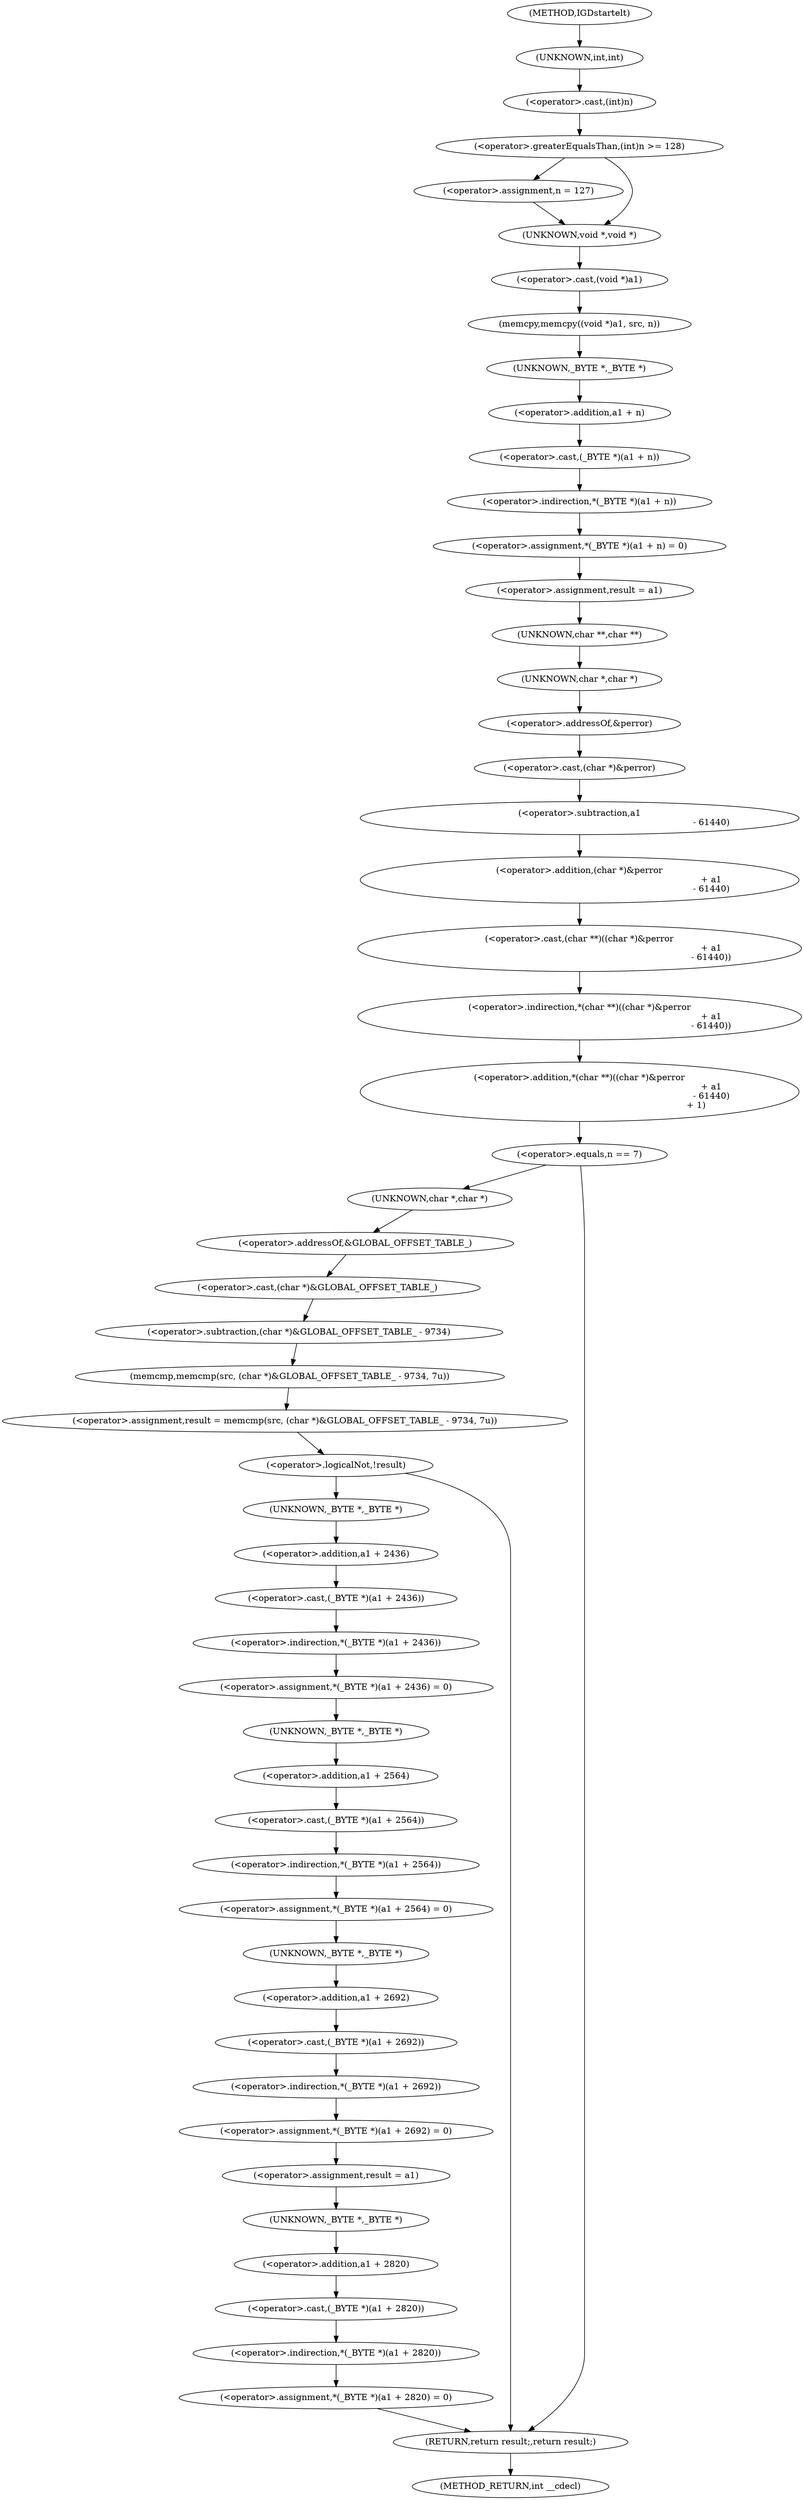 digraph IGDstartelt {  
"1000109" [label = "(<operator>.greaterEqualsThan,(int)n >= 128)" ]
"1000110" [label = "(<operator>.cast,(int)n)" ]
"1000111" [label = "(UNKNOWN,int,int)" ]
"1000114" [label = "(<operator>.assignment,n = 127)" ]
"1000117" [label = "(memcpy,memcpy((void *)a1, src, n))" ]
"1000118" [label = "(<operator>.cast,(void *)a1)" ]
"1000119" [label = "(UNKNOWN,void *,void *)" ]
"1000123" [label = "(<operator>.assignment,*(_BYTE *)(a1 + n) = 0)" ]
"1000124" [label = "(<operator>.indirection,*(_BYTE *)(a1 + n))" ]
"1000125" [label = "(<operator>.cast,(_BYTE *)(a1 + n))" ]
"1000126" [label = "(UNKNOWN,_BYTE *,_BYTE *)" ]
"1000127" [label = "(<operator>.addition,a1 + n)" ]
"1000131" [label = "(<operator>.assignment,result = a1)" ]
"1000134" [label = "(<operator>.addition,*(char **)((char *)&perror\n                                                                                               + a1\n                                                                                               - 61440)\n                                                                                    + 1)" ]
"1000135" [label = "(<operator>.indirection,*(char **)((char *)&perror\n                                                                                               + a1\n                                                                                               - 61440))" ]
"1000136" [label = "(<operator>.cast,(char **)((char *)&perror\n                                                                                               + a1\n                                                                                               - 61440))" ]
"1000137" [label = "(UNKNOWN,char **,char **)" ]
"1000138" [label = "(<operator>.addition,(char *)&perror\n                                                                                               + a1\n                                                                                               - 61440)" ]
"1000139" [label = "(<operator>.cast,(char *)&perror)" ]
"1000140" [label = "(UNKNOWN,char *,char *)" ]
"1000141" [label = "(<operator>.addressOf,&perror)" ]
"1000143" [label = "(<operator>.subtraction,a1\n                                                                                               - 61440)" ]
"1000148" [label = "(<operator>.equals,n == 7)" ]
"1000152" [label = "(<operator>.assignment,result = memcmp(src, (char *)&GLOBAL_OFFSET_TABLE_ - 9734, 7u))" ]
"1000154" [label = "(memcmp,memcmp(src, (char *)&GLOBAL_OFFSET_TABLE_ - 9734, 7u))" ]
"1000156" [label = "(<operator>.subtraction,(char *)&GLOBAL_OFFSET_TABLE_ - 9734)" ]
"1000157" [label = "(<operator>.cast,(char *)&GLOBAL_OFFSET_TABLE_)" ]
"1000158" [label = "(UNKNOWN,char *,char *)" ]
"1000159" [label = "(<operator>.addressOf,&GLOBAL_OFFSET_TABLE_)" ]
"1000164" [label = "(<operator>.logicalNot,!result)" ]
"1000167" [label = "(<operator>.assignment,*(_BYTE *)(a1 + 2436) = 0)" ]
"1000168" [label = "(<operator>.indirection,*(_BYTE *)(a1 + 2436))" ]
"1000169" [label = "(<operator>.cast,(_BYTE *)(a1 + 2436))" ]
"1000170" [label = "(UNKNOWN,_BYTE *,_BYTE *)" ]
"1000171" [label = "(<operator>.addition,a1 + 2436)" ]
"1000175" [label = "(<operator>.assignment,*(_BYTE *)(a1 + 2564) = 0)" ]
"1000176" [label = "(<operator>.indirection,*(_BYTE *)(a1 + 2564))" ]
"1000177" [label = "(<operator>.cast,(_BYTE *)(a1 + 2564))" ]
"1000178" [label = "(UNKNOWN,_BYTE *,_BYTE *)" ]
"1000179" [label = "(<operator>.addition,a1 + 2564)" ]
"1000183" [label = "(<operator>.assignment,*(_BYTE *)(a1 + 2692) = 0)" ]
"1000184" [label = "(<operator>.indirection,*(_BYTE *)(a1 + 2692))" ]
"1000185" [label = "(<operator>.cast,(_BYTE *)(a1 + 2692))" ]
"1000186" [label = "(UNKNOWN,_BYTE *,_BYTE *)" ]
"1000187" [label = "(<operator>.addition,a1 + 2692)" ]
"1000191" [label = "(<operator>.assignment,result = a1)" ]
"1000194" [label = "(<operator>.assignment,*(_BYTE *)(a1 + 2820) = 0)" ]
"1000195" [label = "(<operator>.indirection,*(_BYTE *)(a1 + 2820))" ]
"1000196" [label = "(<operator>.cast,(_BYTE *)(a1 + 2820))" ]
"1000197" [label = "(UNKNOWN,_BYTE *,_BYTE *)" ]
"1000198" [label = "(<operator>.addition,a1 + 2820)" ]
"1000202" [label = "(RETURN,return result;,return result;)" ]
"1000102" [label = "(METHOD,IGDstartelt)" ]
"1000204" [label = "(METHOD_RETURN,int __cdecl)" ]
  "1000109" -> "1000119" 
  "1000109" -> "1000114" 
  "1000110" -> "1000109" 
  "1000111" -> "1000110" 
  "1000114" -> "1000119" 
  "1000117" -> "1000126" 
  "1000118" -> "1000117" 
  "1000119" -> "1000118" 
  "1000123" -> "1000131" 
  "1000124" -> "1000123" 
  "1000125" -> "1000124" 
  "1000126" -> "1000127" 
  "1000127" -> "1000125" 
  "1000131" -> "1000137" 
  "1000134" -> "1000148" 
  "1000135" -> "1000134" 
  "1000136" -> "1000135" 
  "1000137" -> "1000140" 
  "1000138" -> "1000136" 
  "1000139" -> "1000143" 
  "1000140" -> "1000141" 
  "1000141" -> "1000139" 
  "1000143" -> "1000138" 
  "1000148" -> "1000158" 
  "1000148" -> "1000202" 
  "1000152" -> "1000164" 
  "1000154" -> "1000152" 
  "1000156" -> "1000154" 
  "1000157" -> "1000156" 
  "1000158" -> "1000159" 
  "1000159" -> "1000157" 
  "1000164" -> "1000170" 
  "1000164" -> "1000202" 
  "1000167" -> "1000178" 
  "1000168" -> "1000167" 
  "1000169" -> "1000168" 
  "1000170" -> "1000171" 
  "1000171" -> "1000169" 
  "1000175" -> "1000186" 
  "1000176" -> "1000175" 
  "1000177" -> "1000176" 
  "1000178" -> "1000179" 
  "1000179" -> "1000177" 
  "1000183" -> "1000191" 
  "1000184" -> "1000183" 
  "1000185" -> "1000184" 
  "1000186" -> "1000187" 
  "1000187" -> "1000185" 
  "1000191" -> "1000197" 
  "1000194" -> "1000202" 
  "1000195" -> "1000194" 
  "1000196" -> "1000195" 
  "1000197" -> "1000198" 
  "1000198" -> "1000196" 
  "1000202" -> "1000204" 
  "1000102" -> "1000111" 
}
